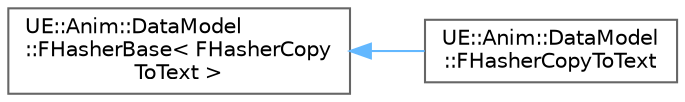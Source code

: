 digraph "Graphical Class Hierarchy"
{
 // INTERACTIVE_SVG=YES
 // LATEX_PDF_SIZE
  bgcolor="transparent";
  edge [fontname=Helvetica,fontsize=10,labelfontname=Helvetica,labelfontsize=10];
  node [fontname=Helvetica,fontsize=10,shape=box,height=0.2,width=0.4];
  rankdir="LR";
  Node0 [id="Node000000",label="UE::Anim::DataModel\l::FHasherBase\< FHasherCopy\lToText \>",height=0.2,width=0.4,color="grey40", fillcolor="white", style="filled",URL="$dc/dc0/classUE_1_1Anim_1_1DataModel_1_1FHasherBase.html",tooltip=" "];
  Node0 -> Node1 [id="edge8883_Node000000_Node000001",dir="back",color="steelblue1",style="solid",tooltip=" "];
  Node1 [id="Node000001",label="UE::Anim::DataModel\l::FHasherCopyToText",height=0.2,width=0.4,color="grey40", fillcolor="white", style="filled",URL="$d2/d1c/classUE_1_1Anim_1_1DataModel_1_1FHasherCopyToText.html",tooltip="A hasher used for GenerateDebugStateString."];
}
